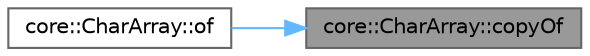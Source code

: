 digraph "core::CharArray::copyOf"
{
 // INTERACTIVE_SVG=YES
 // LATEX_PDF_SIZE
  bgcolor="transparent";
  edge [fontname=Helvetica,fontsize=10,labelfontname=Helvetica,labelfontsize=10];
  node [fontname=Helvetica,fontsize=10,shape=box,height=0.2,width=0.4];
  rankdir="RL";
  Node1 [id="Node000001",label="core::CharArray::copyOf",height=0.2,width=0.4,color="gray40", fillcolor="grey60", style="filled", fontcolor="black",tooltip="Obtain newly created CharArray instance with primitive char array, such as char[],..."];
  Node1 -> Node2 [id="edge1_Node000001_Node000002",dir="back",color="steelblue1",style="solid",tooltip=" "];
  Node2 [id="Node000002",label="core::CharArray::of",height=0.2,width=0.4,color="grey40", fillcolor="white", style="filled",URL="$dd/d6d/a00111.html#ac00a90fde61631d2b01c0fec51b9d58e",tooltip="Obtain newly created CharArray instance with given chars values or code points."];
}
